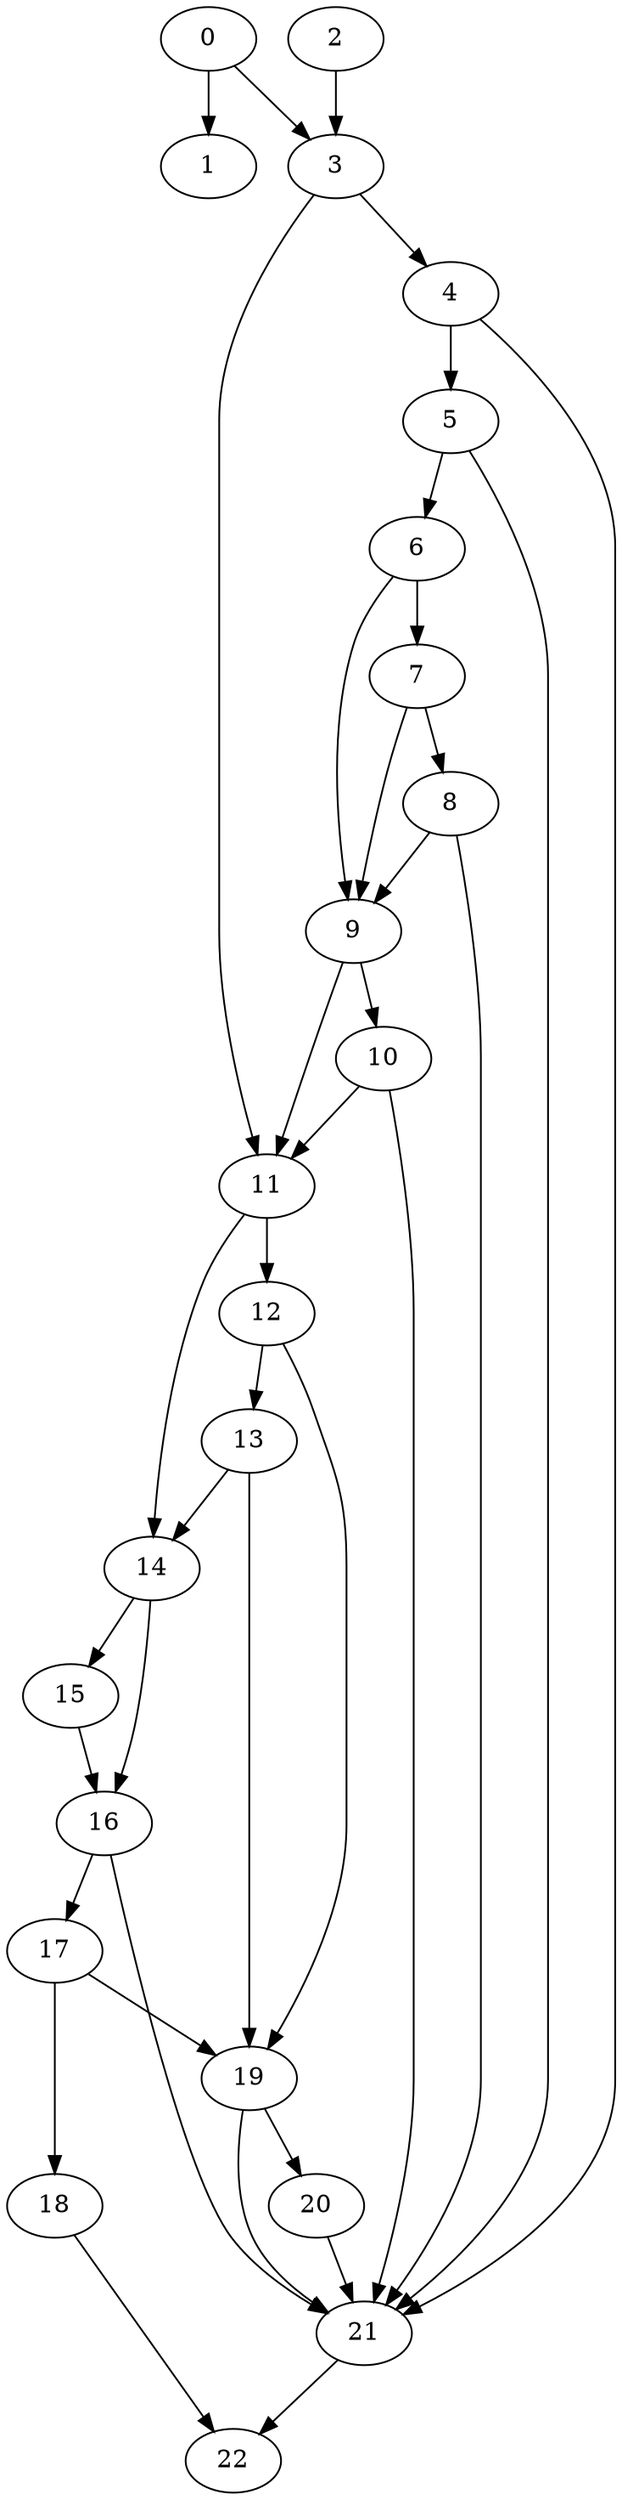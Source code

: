 digraph {
	0
	1
	2
	3
	4
	5
	6
	7
	8
	9
	10
	11
	12
	13
	14
	15
	16
	17
	18
	19
	20
	21
	22
	9 -> 10
	10 -> 11
	3 -> 11
	9 -> 11
	12 -> 19
	13 -> 19
	17 -> 19
	18 -> 22
	21 -> 22
	0 -> 1
	6 -> 9
	7 -> 9
	8 -> 9
	19 -> 20
	7 -> 8
	11 -> 12
	12 -> 13
	14 -> 15
	0 -> 3
	2 -> 3
	15 -> 16
	14 -> 16
	16 -> 17
	10 -> 21
	16 -> 21
	19 -> 21
	20 -> 21
	4 -> 21
	5 -> 21
	8 -> 21
	11 -> 14
	13 -> 14
	17 -> 18
	3 -> 4
	4 -> 5
	5 -> 6
	6 -> 7
}

